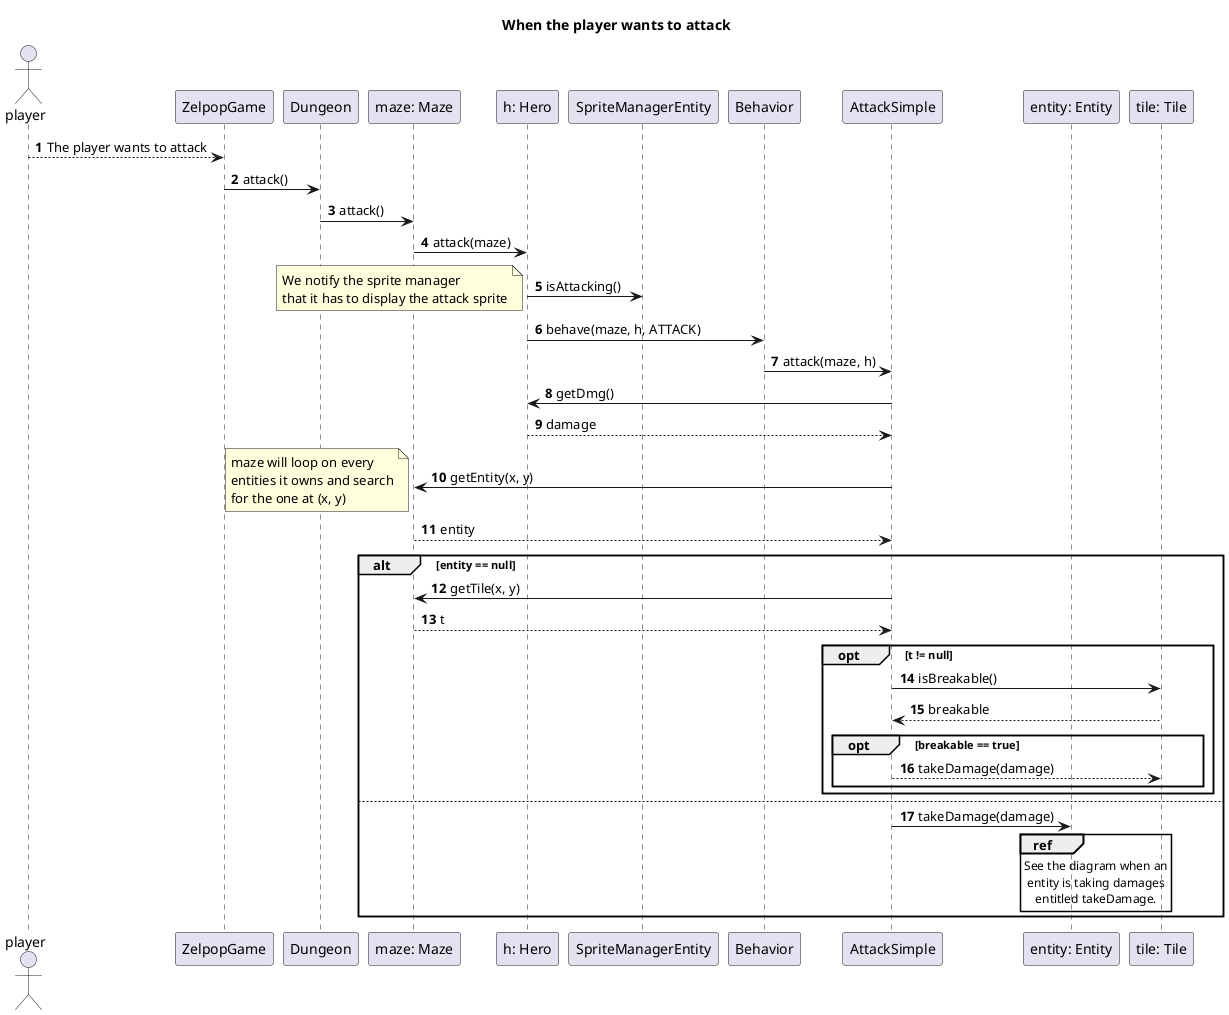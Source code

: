 @startuml

title When the player wants to attack
autonumber

actor player

participant ZelpopGame as z
participant Dungeon as d
participant "maze: Maze" as m
participant "h: Hero" as h
participant "SpriteManagerEntity" as sme
participant Behavior as b
participant AttackSimple as as
participant "entity: Entity" as e
participant "tile: Tile" as t


player --> z: The player wants to attack

z -> d: attack()

d -> m: attack()

m -> h: attack(maze)

h -> sme: isAttacking()
note left
We notify the sprite manager
that it has to display the attack sprite
end note

h -> b: behave(maze, h, ATTACK)

b -> as: attack(maze, h)

as -> h: getDmg()

h --> as: damage

as -> m: getEntity(x, y)

note left
maze will loop on every
entities it owns and search
for the one at (x, y)
end note

m --> as: entity

alt entity == null

    as -> m: getTile(x, y)

    m --> as: t

    opt t != null

        as -> t: isBreakable()

        t --> as: breakable

        opt breakable == true

            as --> t: takeDamage(damage)

        end

    end

else

    as -> e: takeDamage(damage)

    ref over e
        See the diagram when an
        entity is taking damages
        entitled takeDamage.
    end ref

end


@enduml